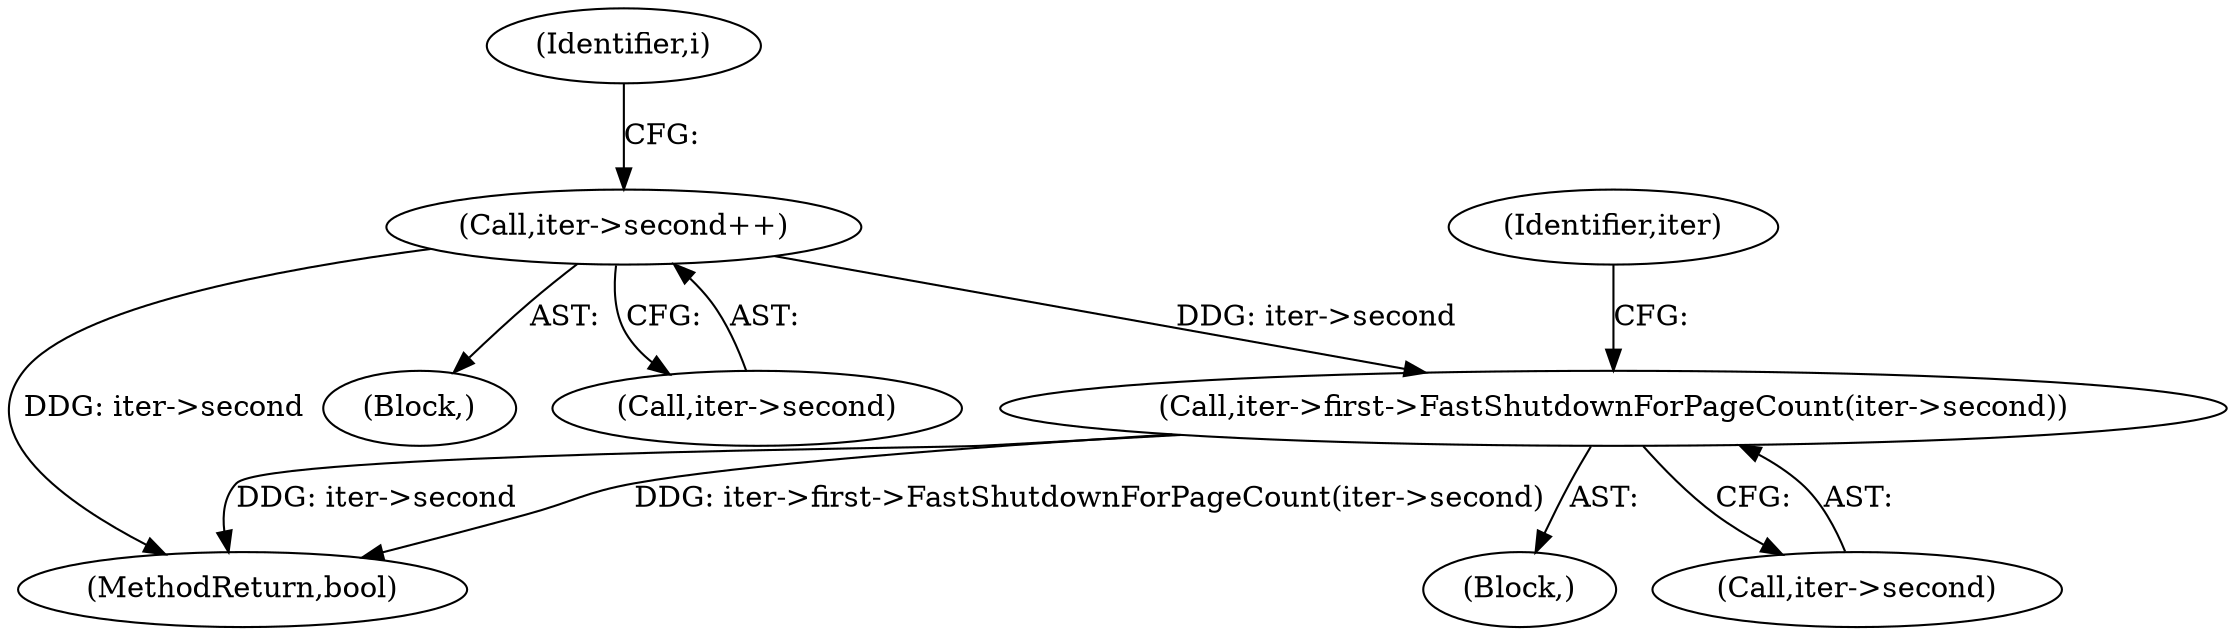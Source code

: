 digraph "0_Chrome_2db5a2048dfcacfe5ad4311c2b1e435c4c67febc_0@pointer" {
"1000180" [label="(Call,iter->second++)"];
"1000195" [label="(Call,iter->first->FastShutdownForPageCount(iter->second))"];
"1000195" [label="(Call,iter->first->FastShutdownForPageCount(iter->second))"];
"1000253" [label="(MethodReturn,bool)"];
"1000194" [label="(Block,)"];
"1000179" [label="(Block,)"];
"1000181" [label="(Call,iter->second)"];
"1000193" [label="(Identifier,iter)"];
"1000150" [label="(Identifier,i)"];
"1000196" [label="(Call,iter->second)"];
"1000180" [label="(Call,iter->second++)"];
"1000180" -> "1000179"  [label="AST: "];
"1000180" -> "1000181"  [label="CFG: "];
"1000181" -> "1000180"  [label="AST: "];
"1000150" -> "1000180"  [label="CFG: "];
"1000180" -> "1000253"  [label="DDG: iter->second"];
"1000180" -> "1000195"  [label="DDG: iter->second"];
"1000195" -> "1000194"  [label="AST: "];
"1000195" -> "1000196"  [label="CFG: "];
"1000196" -> "1000195"  [label="AST: "];
"1000193" -> "1000195"  [label="CFG: "];
"1000195" -> "1000253"  [label="DDG: iter->first->FastShutdownForPageCount(iter->second)"];
"1000195" -> "1000253"  [label="DDG: iter->second"];
}
